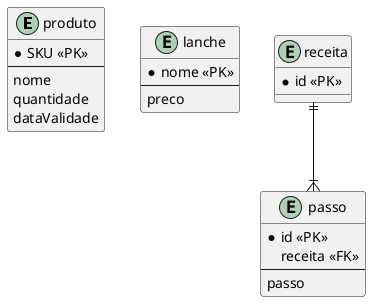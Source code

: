 @startuml holo

entity produto{
    *SKU <<PK>>
    --
    nome
    quantidade
    dataValidade
}

entity lanche{
    *nome <<PK>>
    --
    preco
}

entity receita{
    *id <<PK>>
        
}

entity passo{
    *id <<PK>>
    receita <<FK>>
    --
    passo
}

receita ||--|{ passo

@enduml